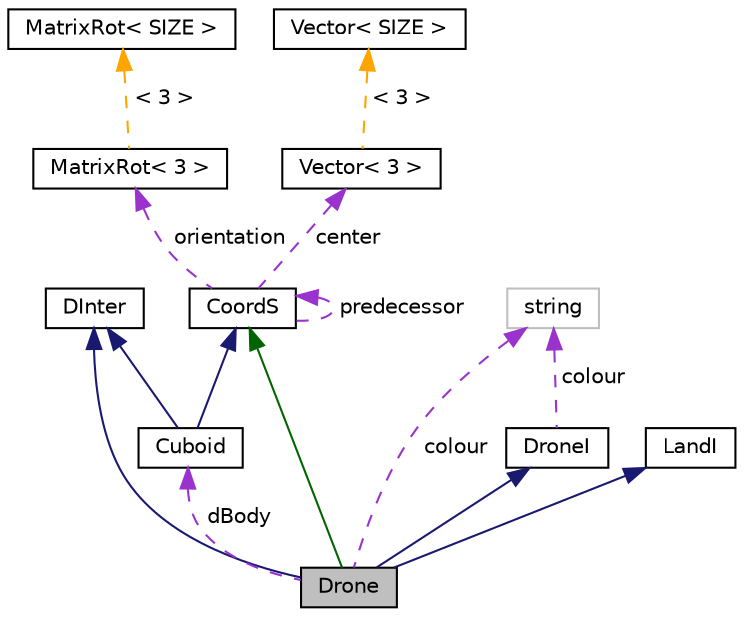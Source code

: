 digraph "Drone"
{
 // LATEX_PDF_SIZE
  edge [fontname="Helvetica",fontsize="10",labelfontname="Helvetica",labelfontsize="10"];
  node [fontname="Helvetica",fontsize="10",shape=record];
  Node1 [label="Drone",height=0.2,width=0.4,color="black", fillcolor="grey75", style="filled", fontcolor="black",tooltip="Modeluje pojęcie Drona jako złożonego obiektu Tworzy obiekt dron złożony z korpusu,..."];
  Node2 -> Node1 [dir="back",color="darkgreen",fontsize="10",style="solid",fontname="Helvetica"];
  Node2 [label="CoordS",height=0.2,width=0.4,color="black", fillcolor="white", style="filled",URL="$class_coord_s.html",tooltip="Modeluje pojęcie klasy CoordS."];
  Node3 -> Node2 [dir="back",color="darkorchid3",fontsize="10",style="dashed",label=" orientation" ,fontname="Helvetica"];
  Node3 [label="MatrixRot\< 3 \>",height=0.2,width=0.4,color="black", fillcolor="white", style="filled",URL="$class_matrix_rot.html",tooltip=" "];
  Node4 -> Node3 [dir="back",color="orange",fontsize="10",style="dashed",label=" \< 3 \>" ,fontname="Helvetica"];
  Node4 [label="MatrixRot\< SIZE \>",height=0.2,width=0.4,color="black", fillcolor="white", style="filled",URL="$class_matrix_rot.html",tooltip="Modeluje pojęcie macierzy rotacji."];
  Node5 -> Node2 [dir="back",color="darkorchid3",fontsize="10",style="dashed",label=" center" ,fontname="Helvetica"];
  Node5 [label="Vector\< 3 \>",height=0.2,width=0.4,color="black", fillcolor="white", style="filled",URL="$class_vector.html",tooltip=" "];
  Node6 -> Node5 [dir="back",color="orange",fontsize="10",style="dashed",label=" \< 3 \>" ,fontname="Helvetica"];
  Node6 [label="Vector\< SIZE \>",height=0.2,width=0.4,color="black", fillcolor="white", style="filled",URL="$class_vector.html",tooltip="Modeluje pojęcie Wektora/Punktu w przestrzeni n-wymiarowej."];
  Node2 -> Node2 [dir="back",color="darkorchid3",fontsize="10",style="dashed",label=" predecessor" ,fontname="Helvetica"];
  Node7 -> Node1 [dir="back",color="midnightblue",fontsize="10",style="solid",fontname="Helvetica"];
  Node7 [label="DInter",height=0.2,width=0.4,color="black", fillcolor="white", style="filled",URL="$class_d_inter.html",tooltip="Modeluje pojęcie klasy DInter."];
  Node8 -> Node1 [dir="back",color="midnightblue",fontsize="10",style="solid",fontname="Helvetica"];
  Node8 [label="DroneI",height=0.2,width=0.4,color="black", fillcolor="white", style="filled",URL="$class_drone_i.html",tooltip="Modeluje pojęcie klasy DoneI."];
  Node9 -> Node8 [dir="back",color="darkorchid3",fontsize="10",style="dashed",label=" colour" ,fontname="Helvetica"];
  Node9 [label="string",height=0.2,width=0.4,color="grey75", fillcolor="white", style="filled",tooltip=" "];
  Node10 -> Node1 [dir="back",color="midnightblue",fontsize="10",style="solid",fontname="Helvetica"];
  Node10 [label="LandI",height=0.2,width=0.4,color="black", fillcolor="white", style="filled",URL="$class_land_i.html",tooltip="Modeluje pojęcie klasy LandI."];
  Node11 -> Node1 [dir="back",color="darkorchid3",fontsize="10",style="dashed",label=" dBody" ,fontname="Helvetica"];
  Node11 [label="Cuboid",height=0.2,width=0.4,color="black", fillcolor="white", style="filled",URL="$class_cuboid.html",tooltip="Modeluje pojęcie klasy Cuboid."];
  Node2 -> Node11 [dir="back",color="midnightblue",fontsize="10",style="solid",fontname="Helvetica"];
  Node7 -> Node11 [dir="back",color="midnightblue",fontsize="10",style="solid",fontname="Helvetica"];
  Node9 -> Node1 [dir="back",color="darkorchid3",fontsize="10",style="dashed",label=" colour" ,fontname="Helvetica"];
}
